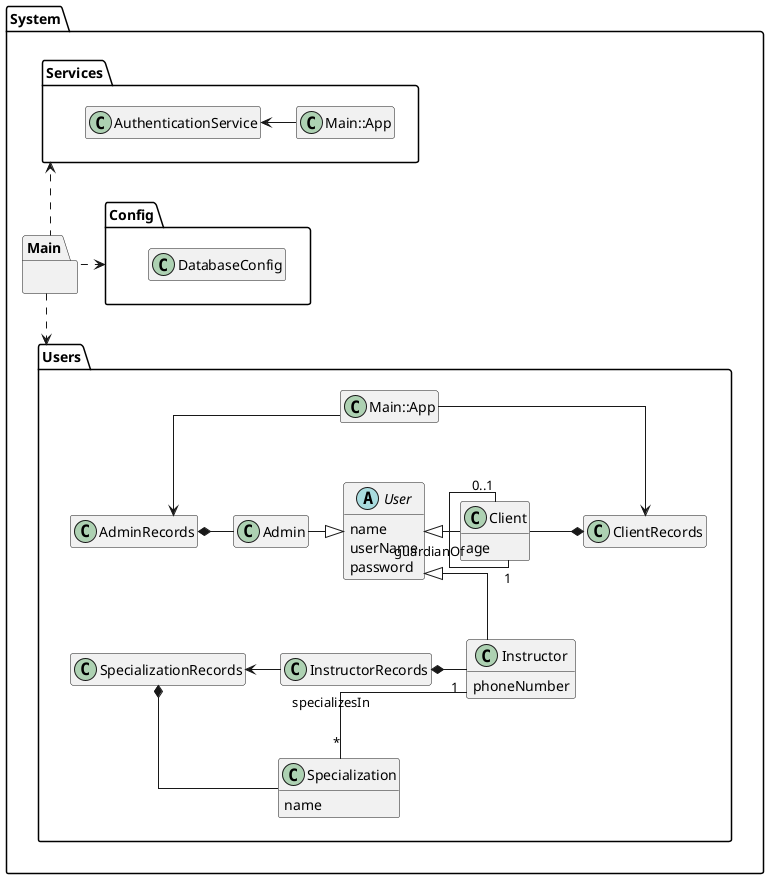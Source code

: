 @startuml Package Diagram
hide empty members
skinparam linetype ortho

package System {
    package Main {}
    
    package Config {
        class DatabaseConfig {}
    }

    package Services {
        class AuthenticationService {}
        class App as "Main::App"
        
        AuthenticationService <- App
    }

    package Users {
        class App as "Main::App"

        abstract User {
            name
            userName
            password
        }
        class ClientRecords {}
        class Client {
            age
        }
        
        class SpecializationRecords {}
        class Specialization {
            name
        }
        class InstructorRecords {}
        class Instructor {
            phoneNumber
        }
        class AdminRecords {}
        class Admin {}
        
        App --> AdminRecords
        App --> ClientRecords

        User <|-right- Client
        User <|-down- Instructor
        User <|-left- Admin
        
        AdminRecords *- Admin

        Client "0..1" -- "1" Client: guardianOf

        ClientRecords *-left- Client

        SpecializationRecords *- Specialization
        
        Instructor "1" -- "*" Specialization: specializesIn

        InstructorRecords *- Instructor
        InstructorRecords -left-> SpecializationRecords
    }
}

Main .left.> Config
Main .up.> Services
Main .down.> Users
@enduml
